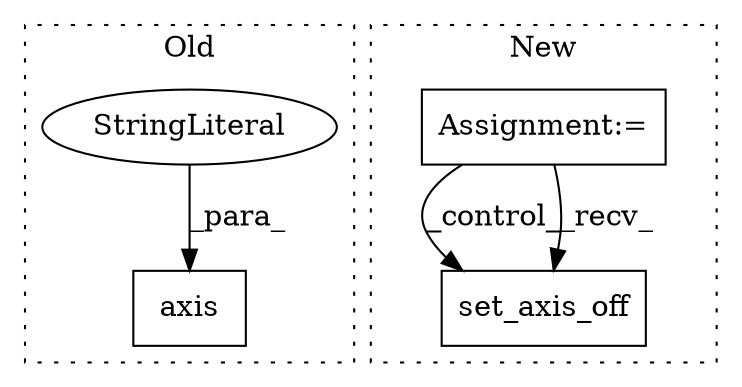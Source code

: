 digraph G {
subgraph cluster0 {
1 [label="axis" a="32" s="485,495" l="5,1" shape="box"];
3 [label="StringLiteral" a="45" s="490" l="5" shape="ellipse"];
label = "Old";
style="dotted";
}
subgraph cluster1 {
2 [label="set_axis_off" a="32" s="1153" l="14" shape="box"];
4 [label="Assignment:=" a="7" s="233" l="6" shape="box"];
label = "New";
style="dotted";
}
3 -> 1 [label="_para_"];
4 -> 2 [label="_control_"];
4 -> 2 [label="_recv_"];
}